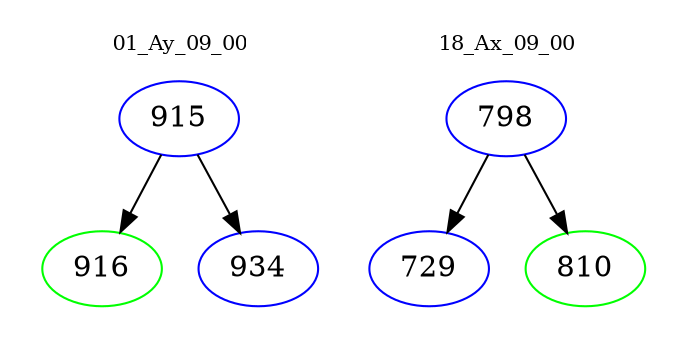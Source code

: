 digraph{
subgraph cluster_0 {
color = white
label = "01_Ay_09_00";
fontsize=10;
T0_915 [label="915", color="blue"]
T0_915 -> T0_916 [color="black"]
T0_916 [label="916", color="green"]
T0_915 -> T0_934 [color="black"]
T0_934 [label="934", color="blue"]
}
subgraph cluster_1 {
color = white
label = "18_Ax_09_00";
fontsize=10;
T1_798 [label="798", color="blue"]
T1_798 -> T1_729 [color="black"]
T1_729 [label="729", color="blue"]
T1_798 -> T1_810 [color="black"]
T1_810 [label="810", color="green"]
}
}
